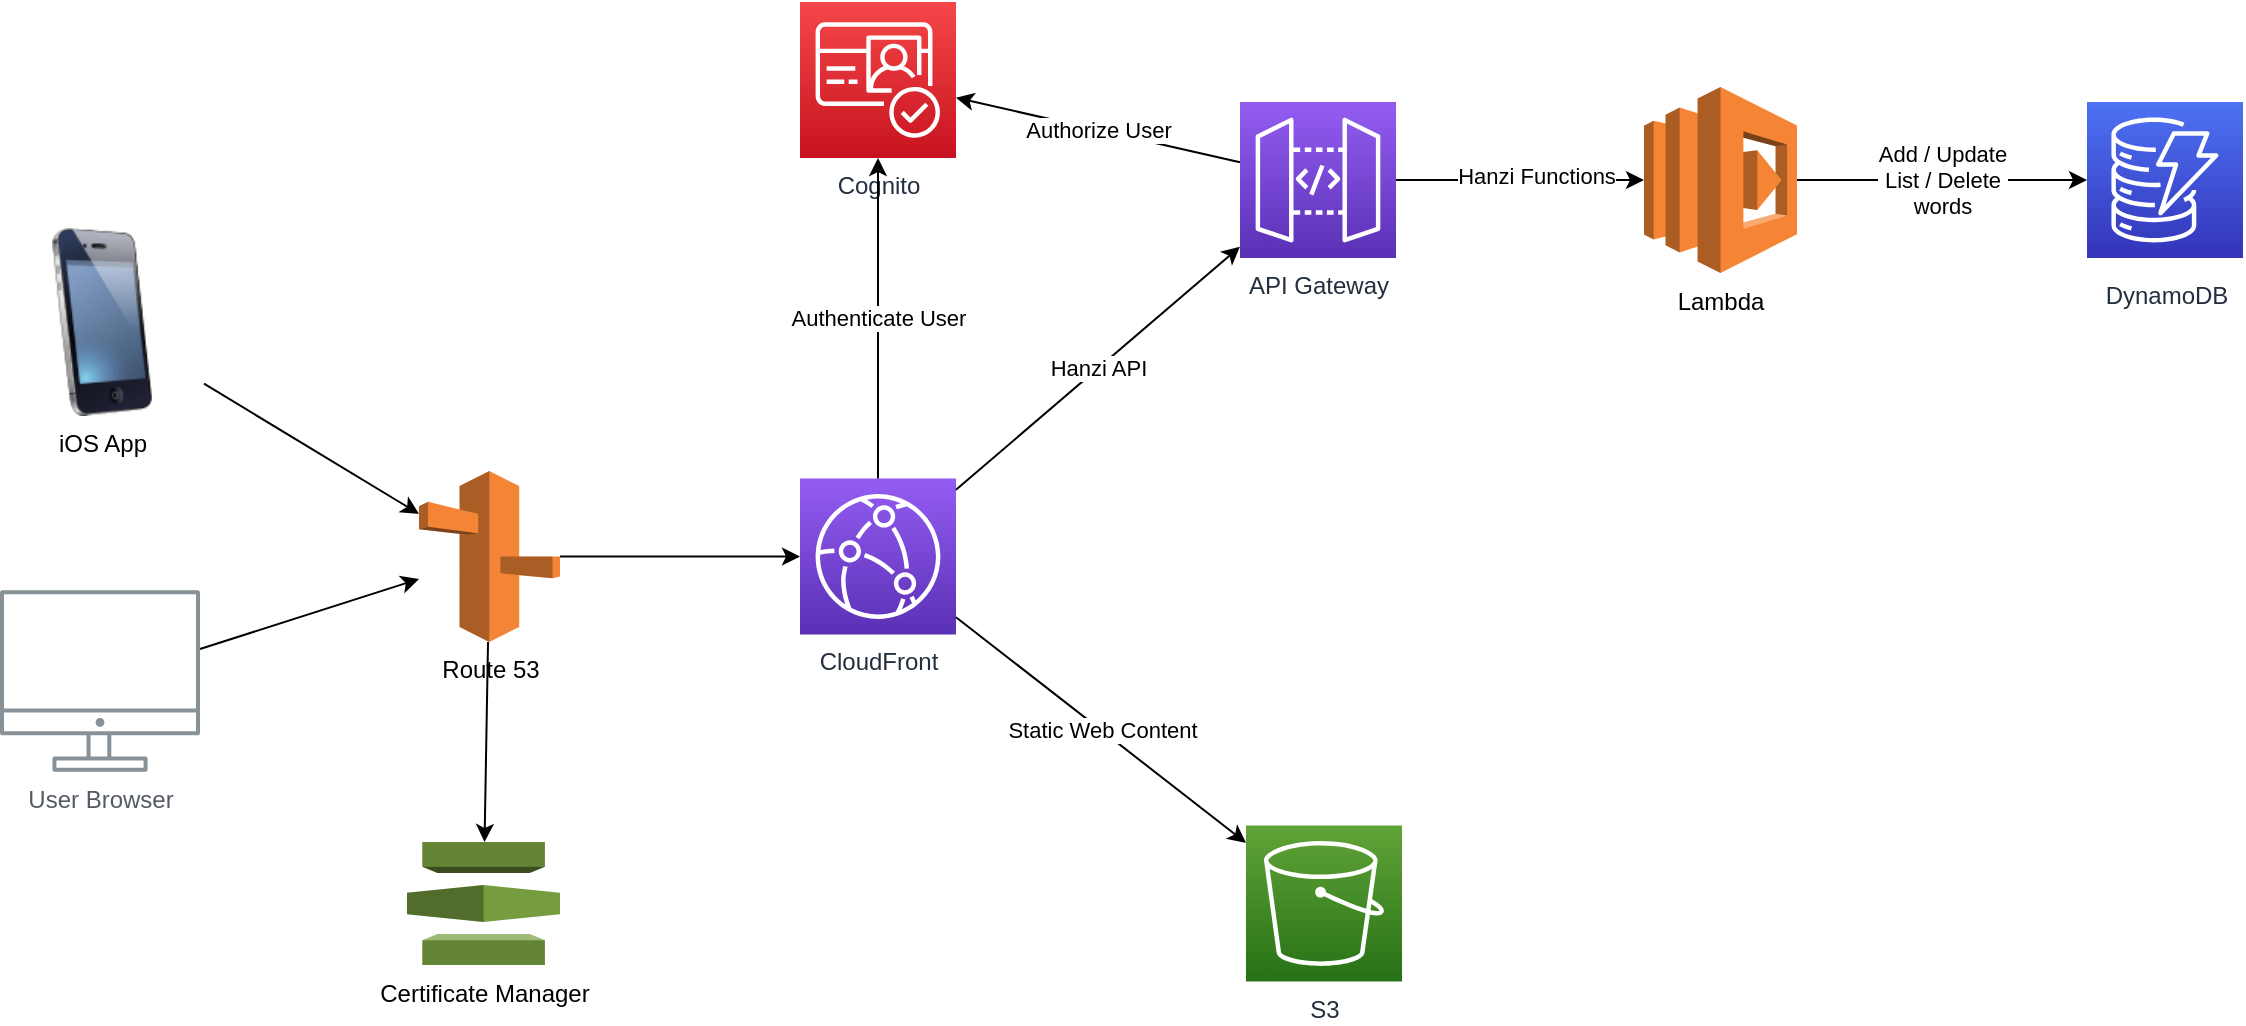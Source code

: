 <mxfile version="13.10.6" type="device" pages="2"><diagram name="ServerlessStack" id="qlDJjK38AvQrpR_-TKAB"><mxGraphModel dx="946" dy="662" grid="0" gridSize="10" guides="1" tooltips="1" connect="1" arrows="1" fold="1" page="1" pageScale="1" pageWidth="1169" pageHeight="827" math="0" shadow="0"><root><mxCell id="KkRqmqWapgf0SYyNA-z1-0"/><mxCell id="KkRqmqWapgf0SYyNA-z1-1" parent="KkRqmqWapgf0SYyNA-z1-0"/><mxCell id="KkRqmqWapgf0SYyNA-z1-2" value="User Browser" style="outlineConnect=0;gradientColor=none;fontColor=#545B64;strokeColor=none;fillColor=#879196;dashed=0;verticalLabelPosition=bottom;verticalAlign=top;align=center;html=1;fontSize=12;fontStyle=0;aspect=fixed;shape=mxgraph.aws4.illustration_desktop;pointerEvents=1;labelBackgroundColor=#ffffff;" parent="KkRqmqWapgf0SYyNA-z1-1" vertex="1"><mxGeometry x="24" y="325" width="100" height="91" as="geometry"/></mxCell><mxCell id="KkRqmqWapgf0SYyNA-z1-3" value="Cognito" style="outlineConnect=0;fontColor=#232F3E;gradientColor=#F54749;gradientDirection=north;fillColor=#C7131F;strokeColor=#ffffff;dashed=0;verticalLabelPosition=bottom;verticalAlign=top;align=center;html=1;fontSize=12;fontStyle=0;aspect=fixed;shape=mxgraph.aws4.resourceIcon;resIcon=mxgraph.aws4.cognito;labelBackgroundColor=#ffffff;" parent="KkRqmqWapgf0SYyNA-z1-1" vertex="1"><mxGeometry x="424" y="31" width="78" height="78" as="geometry"/></mxCell><mxCell id="KkRqmqWapgf0SYyNA-z1-4" value="API&amp;nbsp;Gateway" style="outlineConnect=0;fontColor=#232F3E;gradientColor=#945DF2;gradientDirection=north;fillColor=#5A30B5;strokeColor=#ffffff;dashed=0;verticalLabelPosition=bottom;verticalAlign=top;align=center;html=1;fontSize=12;fontStyle=0;aspect=fixed;shape=mxgraph.aws4.resourceIcon;resIcon=mxgraph.aws4.api_gateway;labelBackgroundColor=#ffffff;" parent="KkRqmqWapgf0SYyNA-z1-1" vertex="1"><mxGeometry x="644" y="81" width="78" height="78" as="geometry"/></mxCell><mxCell id="KkRqmqWapgf0SYyNA-z1-5" value="S3" style="outlineConnect=0;fontColor=#232F3E;gradientColor=#60A337;gradientDirection=north;fillColor=#277116;strokeColor=#ffffff;dashed=0;verticalLabelPosition=bottom;verticalAlign=top;align=center;html=1;fontSize=12;fontStyle=0;aspect=fixed;shape=mxgraph.aws4.resourceIcon;resIcon=mxgraph.aws4.s3;labelBackgroundColor=#ffffff;" parent="KkRqmqWapgf0SYyNA-z1-1" vertex="1"><mxGeometry x="647.0" y="442.75" width="78" height="78" as="geometry"/></mxCell><mxCell id="KkRqmqWapgf0SYyNA-z1-6" value="DynamoDB" style="outlineConnect=0;fontColor=#232F3E;gradientColor=#4D72F3;gradientDirection=north;fillColor=#3334B9;strokeColor=#ffffff;dashed=0;verticalLabelPosition=bottom;verticalAlign=top;align=center;html=1;fontSize=12;fontStyle=0;aspect=fixed;shape=mxgraph.aws4.resourceIcon;resIcon=mxgraph.aws4.dynamodb;labelBackgroundColor=#ffffff;spacingTop=5;" parent="KkRqmqWapgf0SYyNA-z1-1" vertex="1"><mxGeometry x="1067.5" y="81" width="78" height="78" as="geometry"/></mxCell><mxCell id="KkRqmqWapgf0SYyNA-z1-10" value="CloudFront" style="outlineConnect=0;fontColor=#232F3E;gradientColor=#945DF2;gradientDirection=north;fillColor=#5A30B5;strokeColor=#ffffff;dashed=0;verticalLabelPosition=bottom;verticalAlign=top;align=center;html=1;fontSize=12;fontStyle=0;aspect=fixed;shape=mxgraph.aws4.resourceIcon;resIcon=mxgraph.aws4.cloudfront;" parent="KkRqmqWapgf0SYyNA-z1-1" vertex="1"><mxGeometry x="424" y="269.25" width="78" height="78" as="geometry"/></mxCell><mxCell id="KkRqmqWapgf0SYyNA-z1-11" value="Static Web Content" style="endArrow=classic;html=1;" parent="KkRqmqWapgf0SYyNA-z1-1" source="KkRqmqWapgf0SYyNA-z1-10" target="KkRqmqWapgf0SYyNA-z1-5" edge="1"><mxGeometry width="50" height="50" relative="1" as="geometry"><mxPoint x="574" y="381" as="sourcePoint"/><mxPoint x="624" y="331" as="targetPoint"/></mxGeometry></mxCell><mxCell id="KkRqmqWapgf0SYyNA-z1-14" value="Route 53" style="outlineConnect=0;dashed=0;verticalLabelPosition=bottom;verticalAlign=top;align=center;html=1;shape=mxgraph.aws3.route_53;fillColor=#F58536;gradientColor=none;" parent="KkRqmqWapgf0SYyNA-z1-1" vertex="1"><mxGeometry x="233.5" y="265.5" width="70.5" height="85.5" as="geometry"/></mxCell><mxCell id="KkRqmqWapgf0SYyNA-z1-15" value="Certificate Manager" style="outlineConnect=0;dashed=0;verticalLabelPosition=bottom;verticalAlign=top;align=center;html=1;shape=mxgraph.aws3.certificate_manager;fillColor=#759C3E;gradientColor=none;" parent="KkRqmqWapgf0SYyNA-z1-1" vertex="1"><mxGeometry x="227.5" y="451" width="76.5" height="61.5" as="geometry"/></mxCell><mxCell id="KkRqmqWapgf0SYyNA-z1-16" value="" style="endArrow=classic;html=1;" parent="KkRqmqWapgf0SYyNA-z1-1" source="KkRqmqWapgf0SYyNA-z1-14" target="KkRqmqWapgf0SYyNA-z1-10" edge="1"><mxGeometry width="50" height="50" relative="1" as="geometry"><mxPoint x="404" y="211" as="sourcePoint"/><mxPoint x="454" y="161" as="targetPoint"/></mxGeometry></mxCell><mxCell id="KkRqmqWapgf0SYyNA-z1-17" value="" style="endArrow=classic;html=1;" parent="KkRqmqWapgf0SYyNA-z1-1" source="KkRqmqWapgf0SYyNA-z1-2" target="KkRqmqWapgf0SYyNA-z1-14" edge="1"><mxGeometry width="50" height="50" relative="1" as="geometry"><mxPoint x="404" y="211" as="sourcePoint"/><mxPoint x="454" y="161" as="targetPoint"/></mxGeometry></mxCell><mxCell id="KkRqmqWapgf0SYyNA-z1-18" value="Hanzi API" style="endArrow=classic;html=1;" parent="KkRqmqWapgf0SYyNA-z1-1" source="KkRqmqWapgf0SYyNA-z1-10" target="KkRqmqWapgf0SYyNA-z1-4" edge="1"><mxGeometry width="50" height="50" relative="1" as="geometry"><mxPoint x="404" y="181" as="sourcePoint"/><mxPoint x="454" y="131" as="targetPoint"/></mxGeometry></mxCell><mxCell id="KkRqmqWapgf0SYyNA-z1-19" value="Authenticate User" style="endArrow=classic;html=1;" parent="KkRqmqWapgf0SYyNA-z1-1" source="KkRqmqWapgf0SYyNA-z1-10" target="KkRqmqWapgf0SYyNA-z1-3" edge="1"><mxGeometry width="50" height="50" relative="1" as="geometry"><mxPoint x="404" y="181" as="sourcePoint"/><mxPoint x="454" y="131" as="targetPoint"/></mxGeometry></mxCell><mxCell id="KkRqmqWapgf0SYyNA-z1-20" value="Authorize User" style="endArrow=classic;html=1;" parent="KkRqmqWapgf0SYyNA-z1-1" source="KkRqmqWapgf0SYyNA-z1-4" target="KkRqmqWapgf0SYyNA-z1-3" edge="1"><mxGeometry width="50" height="50" relative="1" as="geometry"><mxPoint x="404" y="171" as="sourcePoint"/><mxPoint x="454" y="121" as="targetPoint"/></mxGeometry></mxCell><mxCell id="KkRqmqWapgf0SYyNA-z1-21" value="" style="endArrow=classic;html=1;" parent="KkRqmqWapgf0SYyNA-z1-1" source="KkRqmqWapgf0SYyNA-z1-4" target="oihaQiTUFlXI7K3DRYgC-0" edge="1"><mxGeometry width="50" height="50" relative="1" as="geometry"><mxPoint x="784" y="191" as="sourcePoint"/><mxPoint x="834" y="141" as="targetPoint"/></mxGeometry></mxCell><mxCell id="oihaQiTUFlXI7K3DRYgC-1" value="Hanzi Functions" style="edgeLabel;html=1;align=center;verticalAlign=middle;resizable=0;points=[];" parent="KkRqmqWapgf0SYyNA-z1-21" vertex="1" connectable="0"><mxGeometry x="0.132" y="2" relative="1" as="geometry"><mxPoint as="offset"/></mxGeometry></mxCell><mxCell id="KkRqmqWapgf0SYyNA-z1-22" value="" style="endArrow=classic;html=1;" parent="KkRqmqWapgf0SYyNA-z1-1" source="KkRqmqWapgf0SYyNA-z1-14" target="KkRqmqWapgf0SYyNA-z1-15" edge="1"><mxGeometry width="50" height="50" relative="1" as="geometry"><mxPoint x="294" y="221" as="sourcePoint"/><mxPoint x="344" y="171" as="targetPoint"/></mxGeometry></mxCell><mxCell id="KkRqmqWapgf0SYyNA-z1-24" value="Add / Update &lt;br&gt;List / Delete&lt;br&gt;words" style="endArrow=classic;html=1;" parent="KkRqmqWapgf0SYyNA-z1-1" source="oihaQiTUFlXI7K3DRYgC-0" target="KkRqmqWapgf0SYyNA-z1-6" edge="1"><mxGeometry width="50" height="50" relative="1" as="geometry"><mxPoint x="935.5" y="117" as="sourcePoint"/><mxPoint x="997.5" y="158" as="targetPoint"/></mxGeometry></mxCell><mxCell id="oihaQiTUFlXI7K3DRYgC-0" value="Lambda" style="outlineConnect=0;dashed=0;verticalLabelPosition=bottom;verticalAlign=top;align=center;html=1;shape=mxgraph.aws3.lambda;fillColor=#F58534;gradientColor=none;" parent="KkRqmqWapgf0SYyNA-z1-1" vertex="1"><mxGeometry x="846" y="73.5" width="76.5" height="93" as="geometry"/></mxCell><mxCell id="5GRAGxqwqNyAEHskp4po-0" value="iOS App" style="image;html=1;image=img/lib/clip_art/telecommunication/iPhone_128x128.png" vertex="1" parent="KkRqmqWapgf0SYyNA-z1-1"><mxGeometry x="24" y="144" width="102" height="94" as="geometry"/></mxCell><mxCell id="5GRAGxqwqNyAEHskp4po-3" value="" style="endArrow=classic;html=1;" edge="1" parent="KkRqmqWapgf0SYyNA-z1-1" source="5GRAGxqwqNyAEHskp4po-0" target="KkRqmqWapgf0SYyNA-z1-14"><mxGeometry width="50" height="50" relative="1" as="geometry"><mxPoint x="179" y="92" as="sourcePoint"/><mxPoint x="229" y="42" as="targetPoint"/></mxGeometry></mxCell></root></mxGraphModel></diagram><diagram id="Ht1M8jgEwFfnCIfOTk4-" name="ContainersStack"><mxGraphModel dx="946" dy="662" grid="0" gridSize="10" guides="1" tooltips="1" connect="1" arrows="1" fold="1" page="1" pageScale="1" pageWidth="1169" pageHeight="827" math="0" shadow="0"><root><mxCell id="0"/><mxCell id="1" parent="0"/><mxCell id="UEzPUAAOIrF-is8g5C7q-109" value="User Browser" style="outlineConnect=0;gradientColor=none;fontColor=#545B64;strokeColor=none;fillColor=#879196;dashed=0;verticalLabelPosition=bottom;verticalAlign=top;align=center;html=1;fontSize=12;fontStyle=0;aspect=fixed;shape=mxgraph.aws4.illustration_desktop;pointerEvents=1;labelBackgroundColor=#ffffff;" parent="1" vertex="1"><mxGeometry x="30" y="616.25" width="100" height="91" as="geometry"/></mxCell><mxCell id="UEzPUAAOIrF-is8g5C7q-111" value="Cognito" style="outlineConnect=0;fontColor=#232F3E;gradientColor=#F54749;gradientDirection=north;fillColor=#C7131F;strokeColor=#ffffff;dashed=0;verticalLabelPosition=bottom;verticalAlign=top;align=center;html=1;fontSize=12;fontStyle=0;aspect=fixed;shape=mxgraph.aws4.resourceIcon;resIcon=mxgraph.aws4.cognito;labelBackgroundColor=#ffffff;" parent="1" vertex="1"><mxGeometry x="430" y="300" width="78" height="78" as="geometry"/></mxCell><mxCell id="UEzPUAAOIrF-is8g5C7q-114" value="API&amp;nbsp;Gateway" style="outlineConnect=0;fontColor=#232F3E;gradientColor=#945DF2;gradientDirection=north;fillColor=#5A30B5;strokeColor=#ffffff;dashed=0;verticalLabelPosition=bottom;verticalAlign=top;align=center;html=1;fontSize=12;fontStyle=0;aspect=fixed;shape=mxgraph.aws4.resourceIcon;resIcon=mxgraph.aws4.api_gateway;labelBackgroundColor=#ffffff;" parent="1" vertex="1"><mxGeometry x="650" y="350" width="78" height="78" as="geometry"/></mxCell><mxCell id="UEzPUAAOIrF-is8g5C7q-116" value="S3" style="outlineConnect=0;fontColor=#232F3E;gradientColor=#60A337;gradientDirection=north;fillColor=#277116;strokeColor=#ffffff;dashed=0;verticalLabelPosition=bottom;verticalAlign=top;align=center;html=1;fontSize=12;fontStyle=0;aspect=fixed;shape=mxgraph.aws4.resourceIcon;resIcon=mxgraph.aws4.s3;labelBackgroundColor=#ffffff;" parent="1" vertex="1"><mxGeometry x="650.0" y="660" width="78" height="78" as="geometry"/></mxCell><mxCell id="UEzPUAAOIrF-is8g5C7q-119" value="DynamoDB" style="outlineConnect=0;fontColor=#232F3E;gradientColor=#4D72F3;gradientDirection=north;fillColor=#3334B9;strokeColor=#ffffff;dashed=0;verticalLabelPosition=bottom;verticalAlign=top;align=center;html=1;fontSize=12;fontStyle=0;aspect=fixed;shape=mxgraph.aws4.resourceIcon;resIcon=mxgraph.aws4.dynamodb;labelBackgroundColor=#ffffff;spacingTop=5;" parent="1" vertex="1"><mxGeometry x="1060.0" y="200" width="78" height="78" as="geometry"/></mxCell><mxCell id="Lye72zf0NpZnqDeLYAyF-1" value="Local Development Environment" style="points=[];aspect=fixed;html=1;align=center;shadow=0;dashed=0;image;image=img/lib/allied_telesis/computer_and_terminals/Personal_Computer.svg;" parent="1" vertex="1"><mxGeometry x="666.2" y="40.0" width="45.6" height="61.8" as="geometry"/></mxCell><mxCell id="Lye72zf0NpZnqDeLYAyF-2" value="Elastic Container Registry&amp;nbsp;" style="outlineConnect=0;fontColor=#232F3E;gradientColor=#F78E04;gradientDirection=north;fillColor=#D05C17;strokeColor=#ffffff;dashed=0;verticalLabelPosition=bottom;verticalAlign=top;align=center;html=1;fontSize=12;fontStyle=0;aspect=fixed;shape=mxgraph.aws4.resourceIcon;resIcon=mxgraph.aws4.ecr;" parent="1" vertex="1"><mxGeometry x="850" y="31.9" width="78" height="78" as="geometry"/></mxCell><mxCell id="Lye72zf0NpZnqDeLYAyF-4" value="Docker Image" style="endArrow=classic;html=1;" parent="1" source="Lye72zf0NpZnqDeLYAyF-1" target="Lye72zf0NpZnqDeLYAyF-2" edge="1"><mxGeometry width="50" height="50" relative="1" as="geometry"><mxPoint x="810" y="-201.9" as="sourcePoint"/><mxPoint x="860" y="-251.9" as="targetPoint"/></mxGeometry></mxCell><mxCell id="Lye72zf0NpZnqDeLYAyF-7" value="CloudFront" style="outlineConnect=0;fontColor=#232F3E;gradientColor=#945DF2;gradientDirection=north;fillColor=#5A30B5;strokeColor=#ffffff;dashed=0;verticalLabelPosition=bottom;verticalAlign=top;align=center;html=1;fontSize=12;fontStyle=0;aspect=fixed;shape=mxgraph.aws4.resourceIcon;resIcon=mxgraph.aws4.cloudfront;" parent="1" vertex="1"><mxGeometry x="430" y="538.25" width="78" height="78" as="geometry"/></mxCell><mxCell id="Lye72zf0NpZnqDeLYAyF-16" value="Static Web Content" style="endArrow=classic;html=1;" parent="1" source="Lye72zf0NpZnqDeLYAyF-7" target="UEzPUAAOIrF-is8g5C7q-116" edge="1"><mxGeometry width="50" height="50" relative="1" as="geometry"><mxPoint x="580" y="650" as="sourcePoint"/><mxPoint x="630" y="600" as="targetPoint"/></mxGeometry></mxCell><mxCell id="Lye72zf0NpZnqDeLYAyF-17" value="Fargate" style="outlineConnect=0;fontColor=#232F3E;gradientColor=#F78E04;gradientDirection=north;fillColor=#D05C17;strokeColor=#ffffff;dashed=0;verticalLabelPosition=bottom;verticalAlign=top;align=center;html=1;fontSize=12;fontStyle=0;aspect=fixed;shape=mxgraph.aws4.resourceIcon;resIcon=mxgraph.aws4.fargate;" parent="1" vertex="1"><mxGeometry x="850" y="200" width="78" height="78" as="geometry"/></mxCell><mxCell id="Lye72zf0NpZnqDeLYAyF-18" value="Network Load Balancer&lt;br&gt;(internal)" style="outlineConnect=0;fontColor=#232F3E;gradientColor=none;fillColor=#5A30B5;strokeColor=none;dashed=0;verticalLabelPosition=bottom;verticalAlign=top;align=center;html=1;fontSize=12;fontStyle=0;aspect=fixed;pointerEvents=1;shape=mxgraph.aws4.network_load_balancer;" parent="1" vertex="1"><mxGeometry x="850" y="350" width="78" height="78" as="geometry"/></mxCell><mxCell id="Lye72zf0NpZnqDeLYAyF-19" value="Route 53" style="outlineConnect=0;dashed=0;verticalLabelPosition=bottom;verticalAlign=top;align=center;html=1;shape=mxgraph.aws3.route_53;fillColor=#F58536;gradientColor=none;" parent="1" vertex="1"><mxGeometry x="239.5" y="534.5" width="70.5" height="85.5" as="geometry"/></mxCell><mxCell id="Lye72zf0NpZnqDeLYAyF-22" value="Certificate Manager" style="outlineConnect=0;dashed=0;verticalLabelPosition=bottom;verticalAlign=top;align=center;html=1;shape=mxgraph.aws3.certificate_manager;fillColor=#759C3E;gradientColor=none;" parent="1" vertex="1"><mxGeometry x="233.5" y="720" width="76.5" height="61.5" as="geometry"/></mxCell><mxCell id="Lye72zf0NpZnqDeLYAyF-24" value="" style="endArrow=classic;html=1;" parent="1" source="Lye72zf0NpZnqDeLYAyF-19" target="Lye72zf0NpZnqDeLYAyF-7" edge="1"><mxGeometry width="50" height="50" relative="1" as="geometry"><mxPoint x="410" y="480" as="sourcePoint"/><mxPoint x="460" y="430" as="targetPoint"/></mxGeometry></mxCell><mxCell id="Lye72zf0NpZnqDeLYAyF-26" value="" style="endArrow=classic;html=1;" parent="1" source="UEzPUAAOIrF-is8g5C7q-109" target="Lye72zf0NpZnqDeLYAyF-19" edge="1"><mxGeometry width="50" height="50" relative="1" as="geometry"><mxPoint x="410" y="480" as="sourcePoint"/><mxPoint x="460" y="430" as="targetPoint"/></mxGeometry></mxCell><mxCell id="Lye72zf0NpZnqDeLYAyF-27" value="Hanzi API" style="endArrow=classic;html=1;" parent="1" source="Lye72zf0NpZnqDeLYAyF-7" target="UEzPUAAOIrF-is8g5C7q-114" edge="1"><mxGeometry width="50" height="50" relative="1" as="geometry"><mxPoint x="410" y="450" as="sourcePoint"/><mxPoint x="460" y="400" as="targetPoint"/></mxGeometry></mxCell><mxCell id="Lye72zf0NpZnqDeLYAyF-28" value="Authenticate User" style="endArrow=classic;html=1;" parent="1" source="Lye72zf0NpZnqDeLYAyF-7" target="UEzPUAAOIrF-is8g5C7q-111" edge="1"><mxGeometry width="50" height="50" relative="1" as="geometry"><mxPoint x="410" y="450" as="sourcePoint"/><mxPoint x="460" y="400" as="targetPoint"/></mxGeometry></mxCell><mxCell id="Lye72zf0NpZnqDeLYAyF-29" value="Authorize User" style="endArrow=classic;html=1;" parent="1" source="UEzPUAAOIrF-is8g5C7q-114" target="UEzPUAAOIrF-is8g5C7q-111" edge="1"><mxGeometry width="50" height="50" relative="1" as="geometry"><mxPoint x="410" y="440" as="sourcePoint"/><mxPoint x="460" y="390" as="targetPoint"/></mxGeometry></mxCell><mxCell id="Lye72zf0NpZnqDeLYAyF-30" value="" style="endArrow=classic;html=1;" parent="1" source="UEzPUAAOIrF-is8g5C7q-114" target="Lye72zf0NpZnqDeLYAyF-18" edge="1"><mxGeometry width="50" height="50" relative="1" as="geometry"><mxPoint x="790" y="460" as="sourcePoint"/><mxPoint x="840" y="410" as="targetPoint"/></mxGeometry></mxCell><mxCell id="Lye72zf0NpZnqDeLYAyF-31" value="" style="endArrow=classic;html=1;" parent="1" source="Lye72zf0NpZnqDeLYAyF-19" target="Lye72zf0NpZnqDeLYAyF-22" edge="1"><mxGeometry width="50" height="50" relative="1" as="geometry"><mxPoint x="300" y="490" as="sourcePoint"/><mxPoint x="350" y="440" as="targetPoint"/></mxGeometry></mxCell><mxCell id="Lye72zf0NpZnqDeLYAyF-32" value="Hanzi Microservice" style="endArrow=classic;html=1;" parent="1" source="Lye72zf0NpZnqDeLYAyF-18" target="Lye72zf0NpZnqDeLYAyF-17" edge="1"><mxGeometry width="50" height="50" relative="1" as="geometry"><mxPoint x="940" y="330" as="sourcePoint"/><mxPoint x="990" y="280" as="targetPoint"/></mxGeometry></mxCell><mxCell id="Lye72zf0NpZnqDeLYAyF-33" value="Add / Update&amp;nbsp;&lt;br&gt;List / Delete&lt;br&gt;words" style="endArrow=classic;html=1;" parent="1" source="Lye72zf0NpZnqDeLYAyF-17" target="UEzPUAAOIrF-is8g5C7q-119" edge="1"><mxGeometry width="50" height="50" relative="1" as="geometry"><mxPoint x="940" y="330" as="sourcePoint"/><mxPoint x="990" y="280" as="targetPoint"/></mxGeometry></mxCell><mxCell id="mzbEFCEotbhIWsA4uoR5-1" value="Deploy" style="endArrow=classic;html=1;" parent="1" source="Lye72zf0NpZnqDeLYAyF-2" target="Lye72zf0NpZnqDeLYAyF-17" edge="1"><mxGeometry width="50" height="50" relative="1" as="geometry"><mxPoint x="560" y="280" as="sourcePoint"/><mxPoint x="610" y="230" as="targetPoint"/></mxGeometry></mxCell><mxCell id="k0F4UvUEtQykyjJuIO4f-1" value="iOS App" style="image;html=1;image=img/lib/clip_art/telecommunication/iPhone_128x128.png" vertex="1" parent="1"><mxGeometry x="29" y="406" width="102" height="94" as="geometry"/></mxCell><mxCell id="k0F4UvUEtQykyjJuIO4f-2" value="" style="endArrow=classic;html=1;" edge="1" parent="1" source="k0F4UvUEtQykyjJuIO4f-1" target="Lye72zf0NpZnqDeLYAyF-19"><mxGeometry width="50" height="50" relative="1" as="geometry"><mxPoint x="193" y="309" as="sourcePoint"/><mxPoint x="243" y="259" as="targetPoint"/></mxGeometry></mxCell></root></mxGraphModel></diagram></mxfile>